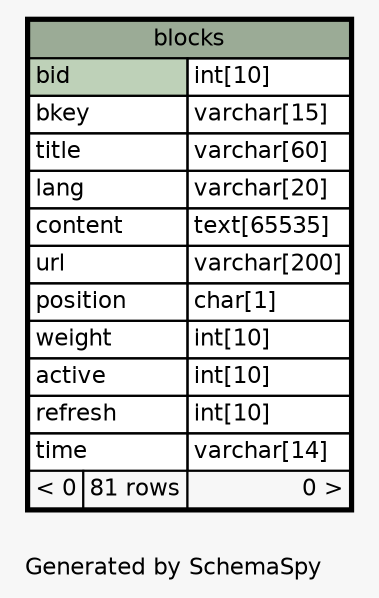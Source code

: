 // dot 2.38.0 on Mac OS X 10.9.4
// SchemaSpy rev 590
digraph "oneDegreeRelationshipsDiagram" {
  graph [
    rankdir="RL"
    bgcolor="#f7f7f7"
    label="\nGenerated by SchemaSpy"
    labeljust="l"
    nodesep="0.18"
    ranksep="0.46"
    fontname="Helvetica"
    fontsize="11"
  ];
  node [
    fontname="Helvetica"
    fontsize="11"
    shape="plaintext"
  ];
  edge [
    arrowsize="0.8"
  ];
  "blocks" [
    label=<
    <TABLE BORDER="2" CELLBORDER="1" CELLSPACING="0" BGCOLOR="#ffffff">
      <TR><TD COLSPAN="3" BGCOLOR="#9bab96" ALIGN="CENTER">blocks</TD></TR>
      <TR><TD PORT="bid" COLSPAN="2" BGCOLOR="#bed1b8" ALIGN="LEFT">bid</TD><TD PORT="bid.type" ALIGN="LEFT">int[10]</TD></TR>
      <TR><TD PORT="bkey" COLSPAN="2" ALIGN="LEFT">bkey</TD><TD PORT="bkey.type" ALIGN="LEFT">varchar[15]</TD></TR>
      <TR><TD PORT="title" COLSPAN="2" ALIGN="LEFT">title</TD><TD PORT="title.type" ALIGN="LEFT">varchar[60]</TD></TR>
      <TR><TD PORT="lang" COLSPAN="2" ALIGN="LEFT">lang</TD><TD PORT="lang.type" ALIGN="LEFT">varchar[20]</TD></TR>
      <TR><TD PORT="content" COLSPAN="2" ALIGN="LEFT">content</TD><TD PORT="content.type" ALIGN="LEFT">text[65535]</TD></TR>
      <TR><TD PORT="url" COLSPAN="2" ALIGN="LEFT">url</TD><TD PORT="url.type" ALIGN="LEFT">varchar[200]</TD></TR>
      <TR><TD PORT="position" COLSPAN="2" ALIGN="LEFT">position</TD><TD PORT="position.type" ALIGN="LEFT">char[1]</TD></TR>
      <TR><TD PORT="weight" COLSPAN="2" ALIGN="LEFT">weight</TD><TD PORT="weight.type" ALIGN="LEFT">int[10]</TD></TR>
      <TR><TD PORT="active" COLSPAN="2" ALIGN="LEFT">active</TD><TD PORT="active.type" ALIGN="LEFT">int[10]</TD></TR>
      <TR><TD PORT="refresh" COLSPAN="2" ALIGN="LEFT">refresh</TD><TD PORT="refresh.type" ALIGN="LEFT">int[10]</TD></TR>
      <TR><TD PORT="time" COLSPAN="2" ALIGN="LEFT">time</TD><TD PORT="time.type" ALIGN="LEFT">varchar[14]</TD></TR>
      <TR><TD ALIGN="LEFT" BGCOLOR="#f7f7f7">&lt; 0</TD><TD ALIGN="RIGHT" BGCOLOR="#f7f7f7">81 rows</TD><TD ALIGN="RIGHT" BGCOLOR="#f7f7f7">0 &gt;</TD></TR>
    </TABLE>>
    URL="blocks.html"
    tooltip="blocks"
  ];
}
